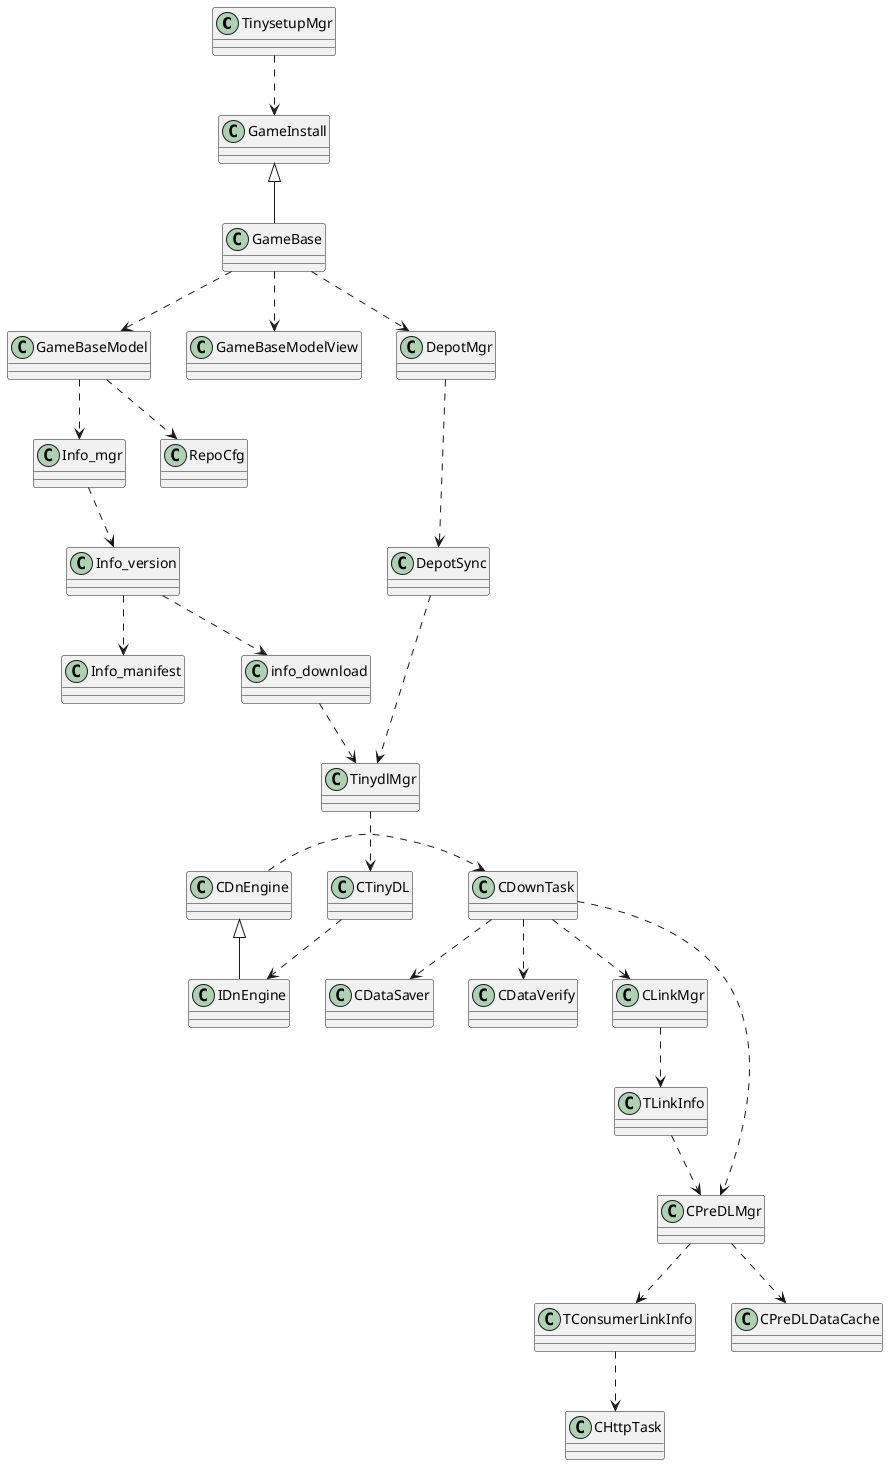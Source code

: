 @startuml my_diagram

TinysetupMgr -down.> GameInstall
GameInstall <|-- GameBase
GameBase -down.> GameBaseModel
GameBase -down.> GameBaseModelView
GameBase -down.> DepotMgr
DepotMgr -down.> DepotSync
DepotSync -down.> TinydlMgr
GameBaseModel -down.> RepoCfg
GameBaseModel -down.> Info_mgr
Info_mgr -down.> Info_version
Info_version -down.> info_download
Info_version -down.> Info_manifest
info_download -down.> TinydlMgr
TinydlMgr -down.> CTinyDL
CTinyDL -down.> IDnEngine
CDnEngine <|-- IDnEngine
CDnEngine .> CDownTask
CDownTask -down.> CDataSaver
CDownTask -down.> CDataVerify
CDownTask -down.> CLinkMgr
CDownTask -down.> CPreDLMgr
CLinkMgr -down.> TLinkInfo
TLinkInfo -down.> CPreDLMgr
CPreDLMgr -down.> TConsumerLinkInfo
TConsumerLinkInfo -down.> CHttpTask
CPreDLMgr -down.> CPreDLDataCache
@enduml
